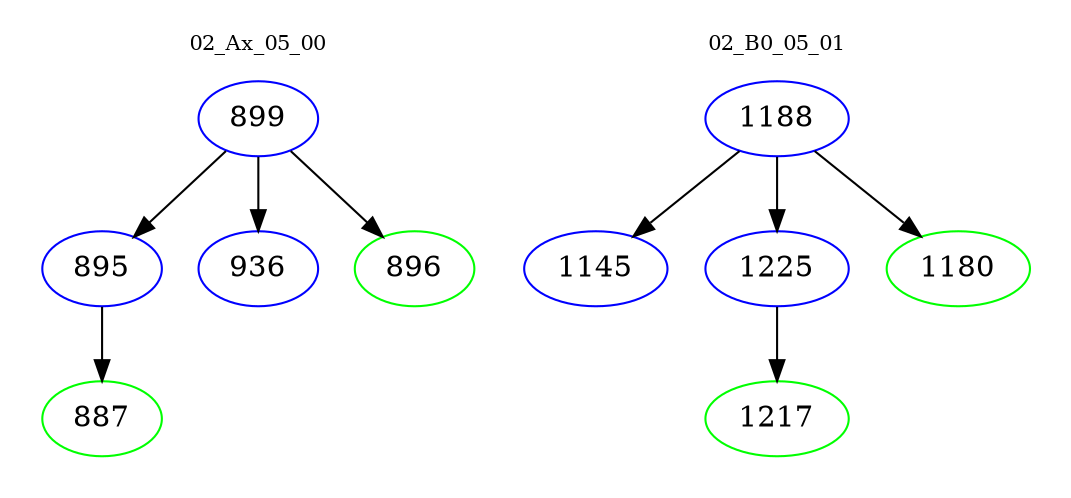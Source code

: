 digraph{
subgraph cluster_0 {
color = white
label = "02_Ax_05_00";
fontsize=10;
T0_899 [label="899", color="blue"]
T0_899 -> T0_895 [color="black"]
T0_895 [label="895", color="blue"]
T0_895 -> T0_887 [color="black"]
T0_887 [label="887", color="green"]
T0_899 -> T0_936 [color="black"]
T0_936 [label="936", color="blue"]
T0_899 -> T0_896 [color="black"]
T0_896 [label="896", color="green"]
}
subgraph cluster_1 {
color = white
label = "02_B0_05_01";
fontsize=10;
T1_1188 [label="1188", color="blue"]
T1_1188 -> T1_1145 [color="black"]
T1_1145 [label="1145", color="blue"]
T1_1188 -> T1_1225 [color="black"]
T1_1225 [label="1225", color="blue"]
T1_1225 -> T1_1217 [color="black"]
T1_1217 [label="1217", color="green"]
T1_1188 -> T1_1180 [color="black"]
T1_1180 [label="1180", color="green"]
}
}
